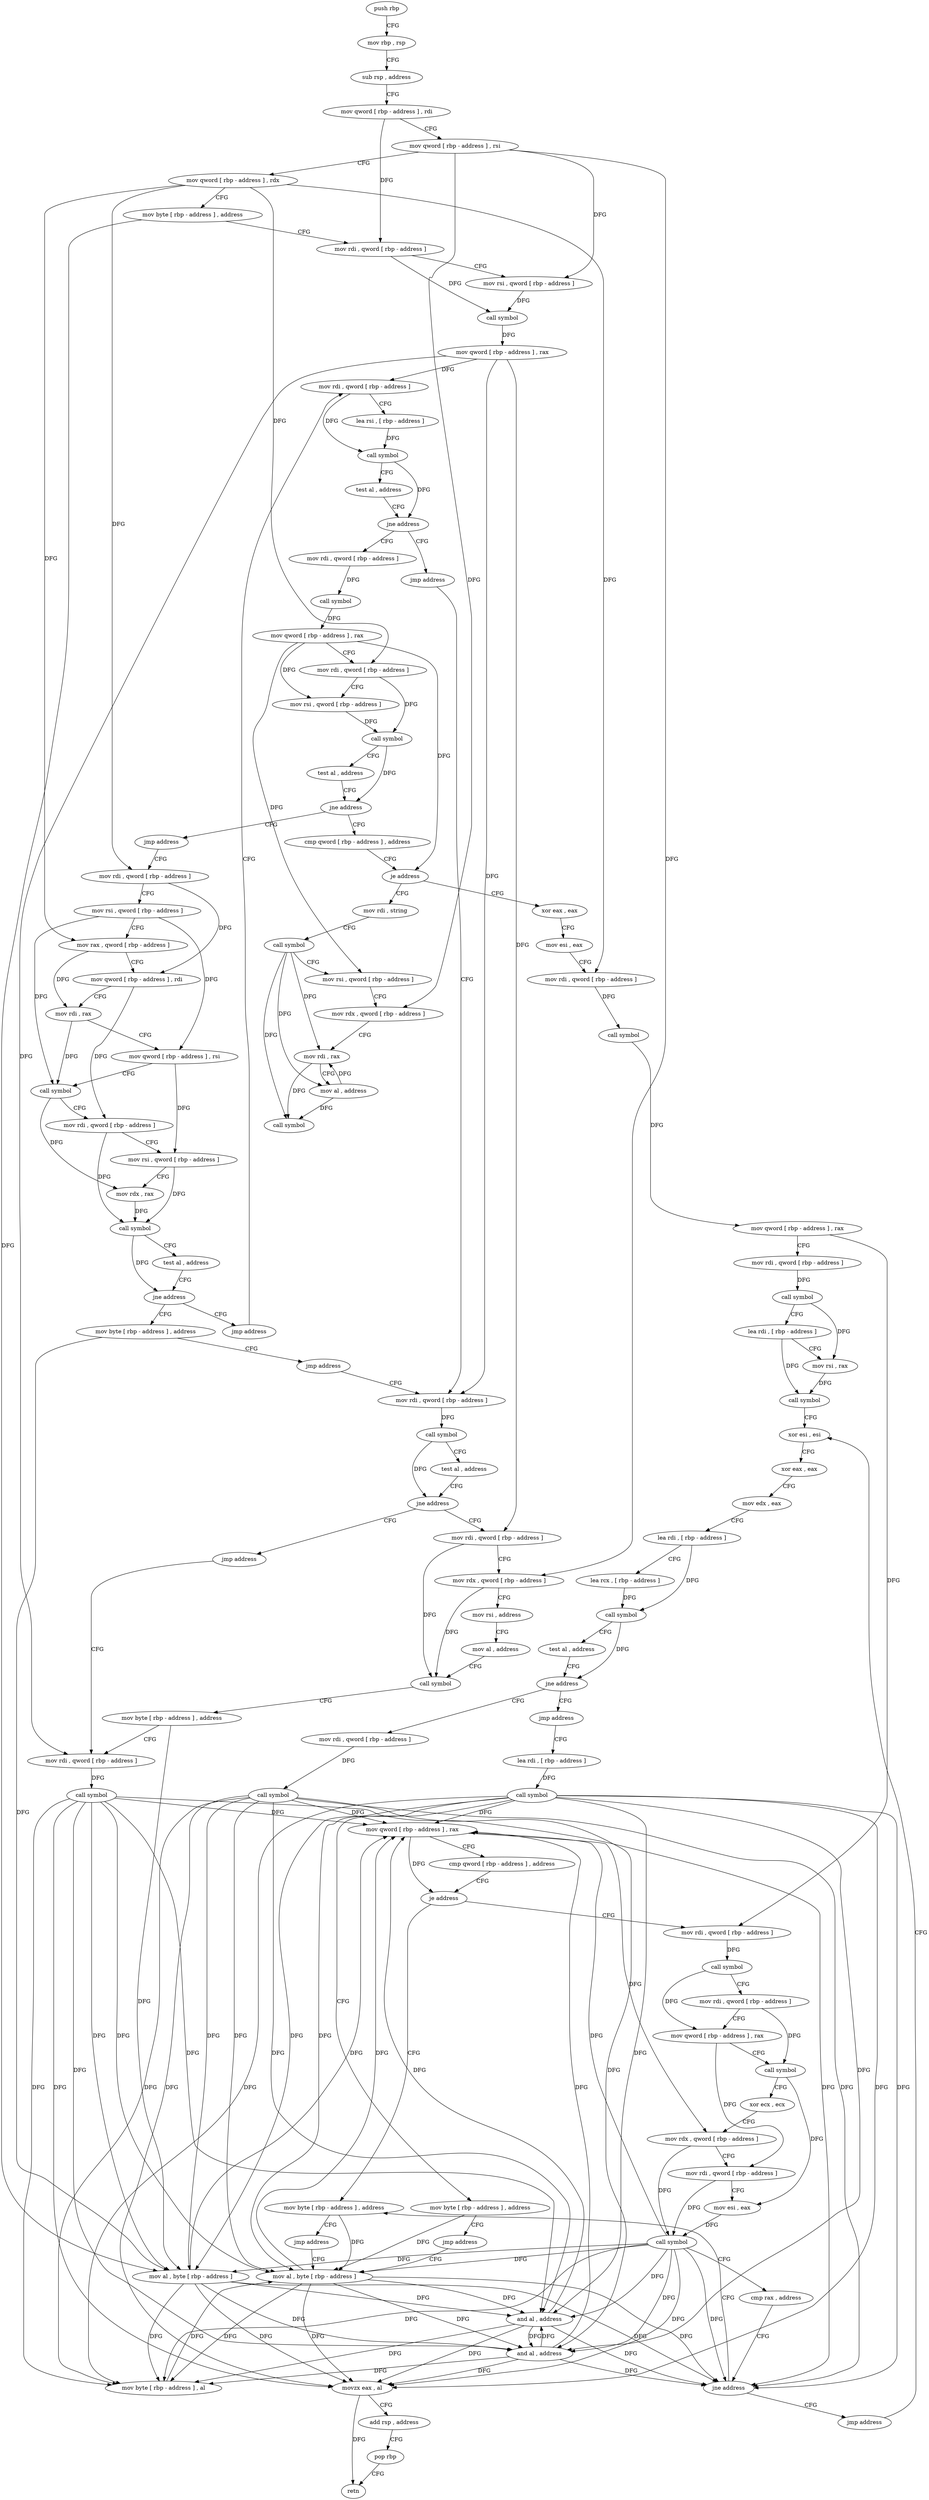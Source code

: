 digraph "func" {
"4215392" [label = "push rbp" ]
"4215393" [label = "mov rbp , rsp" ]
"4215396" [label = "sub rsp , address" ]
"4215403" [label = "mov qword [ rbp - address ] , rdi" ]
"4215407" [label = "mov qword [ rbp - address ] , rsi" ]
"4215411" [label = "mov qword [ rbp - address ] , rdx" ]
"4215415" [label = "mov byte [ rbp - address ] , address" ]
"4215419" [label = "mov rdi , qword [ rbp - address ]" ]
"4215423" [label = "mov rsi , qword [ rbp - address ]" ]
"4215427" [label = "call symbol" ]
"4215432" [label = "mov qword [ rbp - address ] , rax" ]
"4215436" [label = "mov rdi , qword [ rbp - address ]" ]
"4215462" [label = "mov rdi , qword [ rbp - address ]" ]
"4215466" [label = "call symbol" ]
"4215471" [label = "mov qword [ rbp - address ] , rax" ]
"4215475" [label = "mov rdi , qword [ rbp - address ]" ]
"4215479" [label = "mov rsi , qword [ rbp - address ]" ]
"4215483" [label = "call symbol" ]
"4215488" [label = "test al , address" ]
"4215490" [label = "jne address" ]
"4215501" [label = "cmp qword [ rbp - address ] , address" ]
"4215496" [label = "jmp address" ]
"4215457" [label = "jmp address" ]
"4215841" [label = "mov rdi , qword [ rbp - address ]" ]
"4215506" [label = "je address" ]
"4215550" [label = "xor eax , eax" ]
"4215512" [label = "mov rdi , string" ]
"4215763" [label = "mov rdi , qword [ rbp - address ]" ]
"4215845" [label = "call symbol" ]
"4215850" [label = "test al , address" ]
"4215852" [label = "jne address" ]
"4215863" [label = "mov rdi , qword [ rbp - address ]" ]
"4215858" [label = "jmp address" ]
"4215552" [label = "mov esi , eax" ]
"4215554" [label = "mov rdi , qword [ rbp - address ]" ]
"4215558" [label = "call symbol" ]
"4215563" [label = "mov qword [ rbp - address ] , rax" ]
"4215567" [label = "mov rdi , qword [ rbp - address ]" ]
"4215571" [label = "call symbol" ]
"4215576" [label = "lea rdi , [ rbp - address ]" ]
"4215583" [label = "mov rsi , rax" ]
"4215586" [label = "call symbol" ]
"4215591" [label = "xor esi , esi" ]
"4215522" [label = "call symbol" ]
"4215527" [label = "mov rsi , qword [ rbp - address ]" ]
"4215531" [label = "mov rdx , qword [ rbp - address ]" ]
"4215535" [label = "mov rdi , rax" ]
"4215538" [label = "mov al , address" ]
"4215540" [label = "call symbol" ]
"4215767" [label = "mov rsi , qword [ rbp - address ]" ]
"4215771" [label = "mov rax , qword [ rbp - address ]" ]
"4215775" [label = "mov qword [ rbp - address ] , rdi" ]
"4215782" [label = "mov rdi , rax" ]
"4215785" [label = "mov qword [ rbp - address ] , rsi" ]
"4215792" [label = "call symbol" ]
"4215797" [label = "mov rdi , qword [ rbp - address ]" ]
"4215804" [label = "mov rsi , qword [ rbp - address ]" ]
"4215811" [label = "mov rdx , rax" ]
"4215814" [label = "call symbol" ]
"4215819" [label = "test al , address" ]
"4215821" [label = "jne address" ]
"4215836" [label = "jmp address" ]
"4215827" [label = "mov byte [ rbp - address ] , address" ]
"4215867" [label = "mov rdx , qword [ rbp - address ]" ]
"4215871" [label = "mov rsi , address" ]
"4215881" [label = "mov al , address" ]
"4215883" [label = "call symbol" ]
"4215888" [label = "mov byte [ rbp - address ] , address" ]
"4215892" [label = "mov rdi , qword [ rbp - address ]" ]
"4215629" [label = "mov rdi , qword [ rbp - address ]" ]
"4215636" [label = "call symbol" ]
"4215641" [label = "mov qword [ rbp - address ] , rax" ]
"4215648" [label = "cmp qword [ rbp - address ] , address" ]
"4215656" [label = "je address" ]
"4215723" [label = "mov byte [ rbp - address ] , address" ]
"4215662" [label = "mov rdi , qword [ rbp - address ]" ]
"4215624" [label = "jmp address" ]
"4215737" [label = "lea rdi , [ rbp - address ]" ]
"4215831" [label = "jmp address" ]
"4215896" [label = "call symbol" ]
"4215901" [label = "mov al , byte [ rbp - address ]" ]
"4215904" [label = "and al , address" ]
"4215906" [label = "mov byte [ rbp - address ] , al" ]
"4215909" [label = "mov al , byte [ rbp - address ]" ]
"4215727" [label = "jmp address" ]
"4215666" [label = "call symbol" ]
"4215671" [label = "mov rdi , qword [ rbp - address ]" ]
"4215678" [label = "mov qword [ rbp - address ] , rax" ]
"4215685" [label = "call symbol" ]
"4215690" [label = "xor ecx , ecx" ]
"4215692" [label = "mov rdx , qword [ rbp - address ]" ]
"4215699" [label = "mov rdi , qword [ rbp - address ]" ]
"4215706" [label = "mov esi , eax" ]
"4215708" [label = "call symbol" ]
"4215713" [label = "cmp rax , address" ]
"4215717" [label = "jne address" ]
"4215732" [label = "jmp address" ]
"4215744" [label = "call symbol" ]
"4215749" [label = "mov byte [ rbp - address ] , address" ]
"4215753" [label = "jmp address" ]
"4215440" [label = "lea rsi , [ rbp - address ]" ]
"4215444" [label = "call symbol" ]
"4215449" [label = "test al , address" ]
"4215451" [label = "jne address" ]
"4215912" [label = "and al , address" ]
"4215914" [label = "movzx eax , al" ]
"4215917" [label = "add rsp , address" ]
"4215924" [label = "pop rbp" ]
"4215925" [label = "retn" ]
"4215593" [label = "xor eax , eax" ]
"4215595" [label = "mov edx , eax" ]
"4215597" [label = "lea rdi , [ rbp - address ]" ]
"4215604" [label = "lea rcx , [ rbp - address ]" ]
"4215611" [label = "call symbol" ]
"4215616" [label = "test al , address" ]
"4215618" [label = "jne address" ]
"4215392" -> "4215393" [ label = "CFG" ]
"4215393" -> "4215396" [ label = "CFG" ]
"4215396" -> "4215403" [ label = "CFG" ]
"4215403" -> "4215407" [ label = "CFG" ]
"4215403" -> "4215419" [ label = "DFG" ]
"4215407" -> "4215411" [ label = "CFG" ]
"4215407" -> "4215423" [ label = "DFG" ]
"4215407" -> "4215531" [ label = "DFG" ]
"4215407" -> "4215867" [ label = "DFG" ]
"4215411" -> "4215415" [ label = "CFG" ]
"4215411" -> "4215475" [ label = "DFG" ]
"4215411" -> "4215554" [ label = "DFG" ]
"4215411" -> "4215763" [ label = "DFG" ]
"4215411" -> "4215771" [ label = "DFG" ]
"4215415" -> "4215419" [ label = "CFG" ]
"4215415" -> "4215901" [ label = "DFG" ]
"4215419" -> "4215423" [ label = "CFG" ]
"4215419" -> "4215427" [ label = "DFG" ]
"4215423" -> "4215427" [ label = "DFG" ]
"4215427" -> "4215432" [ label = "DFG" ]
"4215432" -> "4215436" [ label = "DFG" ]
"4215432" -> "4215841" [ label = "DFG" ]
"4215432" -> "4215863" [ label = "DFG" ]
"4215432" -> "4215892" [ label = "DFG" ]
"4215436" -> "4215440" [ label = "CFG" ]
"4215436" -> "4215444" [ label = "DFG" ]
"4215462" -> "4215466" [ label = "DFG" ]
"4215466" -> "4215471" [ label = "DFG" ]
"4215471" -> "4215475" [ label = "CFG" ]
"4215471" -> "4215479" [ label = "DFG" ]
"4215471" -> "4215506" [ label = "DFG" ]
"4215471" -> "4215527" [ label = "DFG" ]
"4215475" -> "4215479" [ label = "CFG" ]
"4215475" -> "4215483" [ label = "DFG" ]
"4215479" -> "4215483" [ label = "DFG" ]
"4215483" -> "4215488" [ label = "CFG" ]
"4215483" -> "4215490" [ label = "DFG" ]
"4215488" -> "4215490" [ label = "CFG" ]
"4215490" -> "4215501" [ label = "CFG" ]
"4215490" -> "4215496" [ label = "CFG" ]
"4215501" -> "4215506" [ label = "CFG" ]
"4215496" -> "4215763" [ label = "CFG" ]
"4215457" -> "4215841" [ label = "CFG" ]
"4215841" -> "4215845" [ label = "DFG" ]
"4215506" -> "4215550" [ label = "CFG" ]
"4215506" -> "4215512" [ label = "CFG" ]
"4215550" -> "4215552" [ label = "CFG" ]
"4215512" -> "4215522" [ label = "CFG" ]
"4215763" -> "4215767" [ label = "CFG" ]
"4215763" -> "4215775" [ label = "DFG" ]
"4215845" -> "4215850" [ label = "CFG" ]
"4215845" -> "4215852" [ label = "DFG" ]
"4215850" -> "4215852" [ label = "CFG" ]
"4215852" -> "4215863" [ label = "CFG" ]
"4215852" -> "4215858" [ label = "CFG" ]
"4215863" -> "4215867" [ label = "CFG" ]
"4215863" -> "4215883" [ label = "DFG" ]
"4215858" -> "4215892" [ label = "CFG" ]
"4215552" -> "4215554" [ label = "CFG" ]
"4215554" -> "4215558" [ label = "DFG" ]
"4215558" -> "4215563" [ label = "DFG" ]
"4215563" -> "4215567" [ label = "CFG" ]
"4215563" -> "4215662" [ label = "DFG" ]
"4215567" -> "4215571" [ label = "DFG" ]
"4215571" -> "4215576" [ label = "CFG" ]
"4215571" -> "4215583" [ label = "DFG" ]
"4215576" -> "4215583" [ label = "CFG" ]
"4215576" -> "4215586" [ label = "DFG" ]
"4215583" -> "4215586" [ label = "DFG" ]
"4215586" -> "4215591" [ label = "CFG" ]
"4215591" -> "4215593" [ label = "CFG" ]
"4215522" -> "4215527" [ label = "CFG" ]
"4215522" -> "4215535" [ label = "DFG" ]
"4215522" -> "4215538" [ label = "DFG" ]
"4215522" -> "4215540" [ label = "DFG" ]
"4215527" -> "4215531" [ label = "CFG" ]
"4215531" -> "4215535" [ label = "CFG" ]
"4215535" -> "4215538" [ label = "CFG" ]
"4215535" -> "4215540" [ label = "DFG" ]
"4215538" -> "4215540" [ label = "DFG" ]
"4215538" -> "4215535" [ label = "DFG" ]
"4215767" -> "4215771" [ label = "CFG" ]
"4215767" -> "4215785" [ label = "DFG" ]
"4215767" -> "4215792" [ label = "DFG" ]
"4215771" -> "4215775" [ label = "CFG" ]
"4215771" -> "4215782" [ label = "DFG" ]
"4215775" -> "4215782" [ label = "CFG" ]
"4215775" -> "4215797" [ label = "DFG" ]
"4215782" -> "4215785" [ label = "CFG" ]
"4215782" -> "4215792" [ label = "DFG" ]
"4215785" -> "4215792" [ label = "CFG" ]
"4215785" -> "4215804" [ label = "DFG" ]
"4215792" -> "4215797" [ label = "CFG" ]
"4215792" -> "4215811" [ label = "DFG" ]
"4215797" -> "4215804" [ label = "CFG" ]
"4215797" -> "4215814" [ label = "DFG" ]
"4215804" -> "4215811" [ label = "CFG" ]
"4215804" -> "4215814" [ label = "DFG" ]
"4215811" -> "4215814" [ label = "DFG" ]
"4215814" -> "4215819" [ label = "CFG" ]
"4215814" -> "4215821" [ label = "DFG" ]
"4215819" -> "4215821" [ label = "CFG" ]
"4215821" -> "4215836" [ label = "CFG" ]
"4215821" -> "4215827" [ label = "CFG" ]
"4215836" -> "4215436" [ label = "CFG" ]
"4215827" -> "4215831" [ label = "CFG" ]
"4215827" -> "4215901" [ label = "DFG" ]
"4215867" -> "4215871" [ label = "CFG" ]
"4215867" -> "4215883" [ label = "DFG" ]
"4215871" -> "4215881" [ label = "CFG" ]
"4215881" -> "4215883" [ label = "CFG" ]
"4215883" -> "4215888" [ label = "CFG" ]
"4215888" -> "4215892" [ label = "CFG" ]
"4215888" -> "4215901" [ label = "DFG" ]
"4215892" -> "4215896" [ label = "DFG" ]
"4215629" -> "4215636" [ label = "DFG" ]
"4215636" -> "4215641" [ label = "DFG" ]
"4215636" -> "4215904" [ label = "DFG" ]
"4215636" -> "4215906" [ label = "DFG" ]
"4215636" -> "4215901" [ label = "DFG" ]
"4215636" -> "4215909" [ label = "DFG" ]
"4215636" -> "4215912" [ label = "DFG" ]
"4215636" -> "4215914" [ label = "DFG" ]
"4215636" -> "4215717" [ label = "DFG" ]
"4215641" -> "4215648" [ label = "CFG" ]
"4215641" -> "4215656" [ label = "DFG" ]
"4215641" -> "4215692" [ label = "DFG" ]
"4215648" -> "4215656" [ label = "CFG" ]
"4215656" -> "4215723" [ label = "CFG" ]
"4215656" -> "4215662" [ label = "CFG" ]
"4215723" -> "4215727" [ label = "CFG" ]
"4215723" -> "4215909" [ label = "DFG" ]
"4215662" -> "4215666" [ label = "DFG" ]
"4215624" -> "4215737" [ label = "CFG" ]
"4215737" -> "4215744" [ label = "DFG" ]
"4215831" -> "4215841" [ label = "CFG" ]
"4215896" -> "4215901" [ label = "DFG" ]
"4215896" -> "4215904" [ label = "DFG" ]
"4215896" -> "4215906" [ label = "DFG" ]
"4215896" -> "4215641" [ label = "DFG" ]
"4215896" -> "4215909" [ label = "DFG" ]
"4215896" -> "4215912" [ label = "DFG" ]
"4215896" -> "4215914" [ label = "DFG" ]
"4215896" -> "4215717" [ label = "DFG" ]
"4215901" -> "4215904" [ label = "DFG" ]
"4215901" -> "4215906" [ label = "DFG" ]
"4215901" -> "4215641" [ label = "DFG" ]
"4215901" -> "4215912" [ label = "DFG" ]
"4215901" -> "4215914" [ label = "DFG" ]
"4215901" -> "4215717" [ label = "DFG" ]
"4215904" -> "4215906" [ label = "DFG" ]
"4215904" -> "4215641" [ label = "DFG" ]
"4215904" -> "4215912" [ label = "DFG" ]
"4215904" -> "4215914" [ label = "DFG" ]
"4215904" -> "4215717" [ label = "DFG" ]
"4215906" -> "4215909" [ label = "DFG" ]
"4215909" -> "4215912" [ label = "DFG" ]
"4215909" -> "4215904" [ label = "DFG" ]
"4215909" -> "4215906" [ label = "DFG" ]
"4215909" -> "4215641" [ label = "DFG" ]
"4215909" -> "4215914" [ label = "DFG" ]
"4215909" -> "4215717" [ label = "DFG" ]
"4215727" -> "4215909" [ label = "CFG" ]
"4215666" -> "4215671" [ label = "CFG" ]
"4215666" -> "4215678" [ label = "DFG" ]
"4215671" -> "4215678" [ label = "CFG" ]
"4215671" -> "4215685" [ label = "DFG" ]
"4215678" -> "4215685" [ label = "CFG" ]
"4215678" -> "4215699" [ label = "DFG" ]
"4215685" -> "4215690" [ label = "CFG" ]
"4215685" -> "4215706" [ label = "DFG" ]
"4215690" -> "4215692" [ label = "CFG" ]
"4215692" -> "4215699" [ label = "CFG" ]
"4215692" -> "4215708" [ label = "DFG" ]
"4215699" -> "4215706" [ label = "CFG" ]
"4215699" -> "4215708" [ label = "DFG" ]
"4215706" -> "4215708" [ label = "DFG" ]
"4215708" -> "4215713" [ label = "CFG" ]
"4215708" -> "4215904" [ label = "DFG" ]
"4215708" -> "4215906" [ label = "DFG" ]
"4215708" -> "4215641" [ label = "DFG" ]
"4215708" -> "4215912" [ label = "DFG" ]
"4215708" -> "4215914" [ label = "DFG" ]
"4215708" -> "4215901" [ label = "DFG" ]
"4215708" -> "4215909" [ label = "DFG" ]
"4215708" -> "4215717" [ label = "DFG" ]
"4215713" -> "4215717" [ label = "CFG" ]
"4215717" -> "4215732" [ label = "CFG" ]
"4215717" -> "4215723" [ label = "CFG" ]
"4215732" -> "4215591" [ label = "CFG" ]
"4215744" -> "4215749" [ label = "CFG" ]
"4215744" -> "4215904" [ label = "DFG" ]
"4215744" -> "4215906" [ label = "DFG" ]
"4215744" -> "4215641" [ label = "DFG" ]
"4215744" -> "4215912" [ label = "DFG" ]
"4215744" -> "4215914" [ label = "DFG" ]
"4215744" -> "4215717" [ label = "DFG" ]
"4215744" -> "4215901" [ label = "DFG" ]
"4215744" -> "4215909" [ label = "DFG" ]
"4215749" -> "4215753" [ label = "CFG" ]
"4215749" -> "4215909" [ label = "DFG" ]
"4215753" -> "4215909" [ label = "CFG" ]
"4215440" -> "4215444" [ label = "DFG" ]
"4215444" -> "4215449" [ label = "CFG" ]
"4215444" -> "4215451" [ label = "DFG" ]
"4215449" -> "4215451" [ label = "CFG" ]
"4215451" -> "4215462" [ label = "CFG" ]
"4215451" -> "4215457" [ label = "CFG" ]
"4215912" -> "4215914" [ label = "DFG" ]
"4215912" -> "4215904" [ label = "DFG" ]
"4215912" -> "4215906" [ label = "DFG" ]
"4215912" -> "4215641" [ label = "DFG" ]
"4215912" -> "4215717" [ label = "DFG" ]
"4215914" -> "4215917" [ label = "CFG" ]
"4215914" -> "4215925" [ label = "DFG" ]
"4215917" -> "4215924" [ label = "CFG" ]
"4215924" -> "4215925" [ label = "CFG" ]
"4215593" -> "4215595" [ label = "CFG" ]
"4215595" -> "4215597" [ label = "CFG" ]
"4215597" -> "4215604" [ label = "CFG" ]
"4215597" -> "4215611" [ label = "DFG" ]
"4215604" -> "4215611" [ label = "DFG" ]
"4215611" -> "4215616" [ label = "CFG" ]
"4215611" -> "4215618" [ label = "DFG" ]
"4215616" -> "4215618" [ label = "CFG" ]
"4215618" -> "4215629" [ label = "CFG" ]
"4215618" -> "4215624" [ label = "CFG" ]
}
